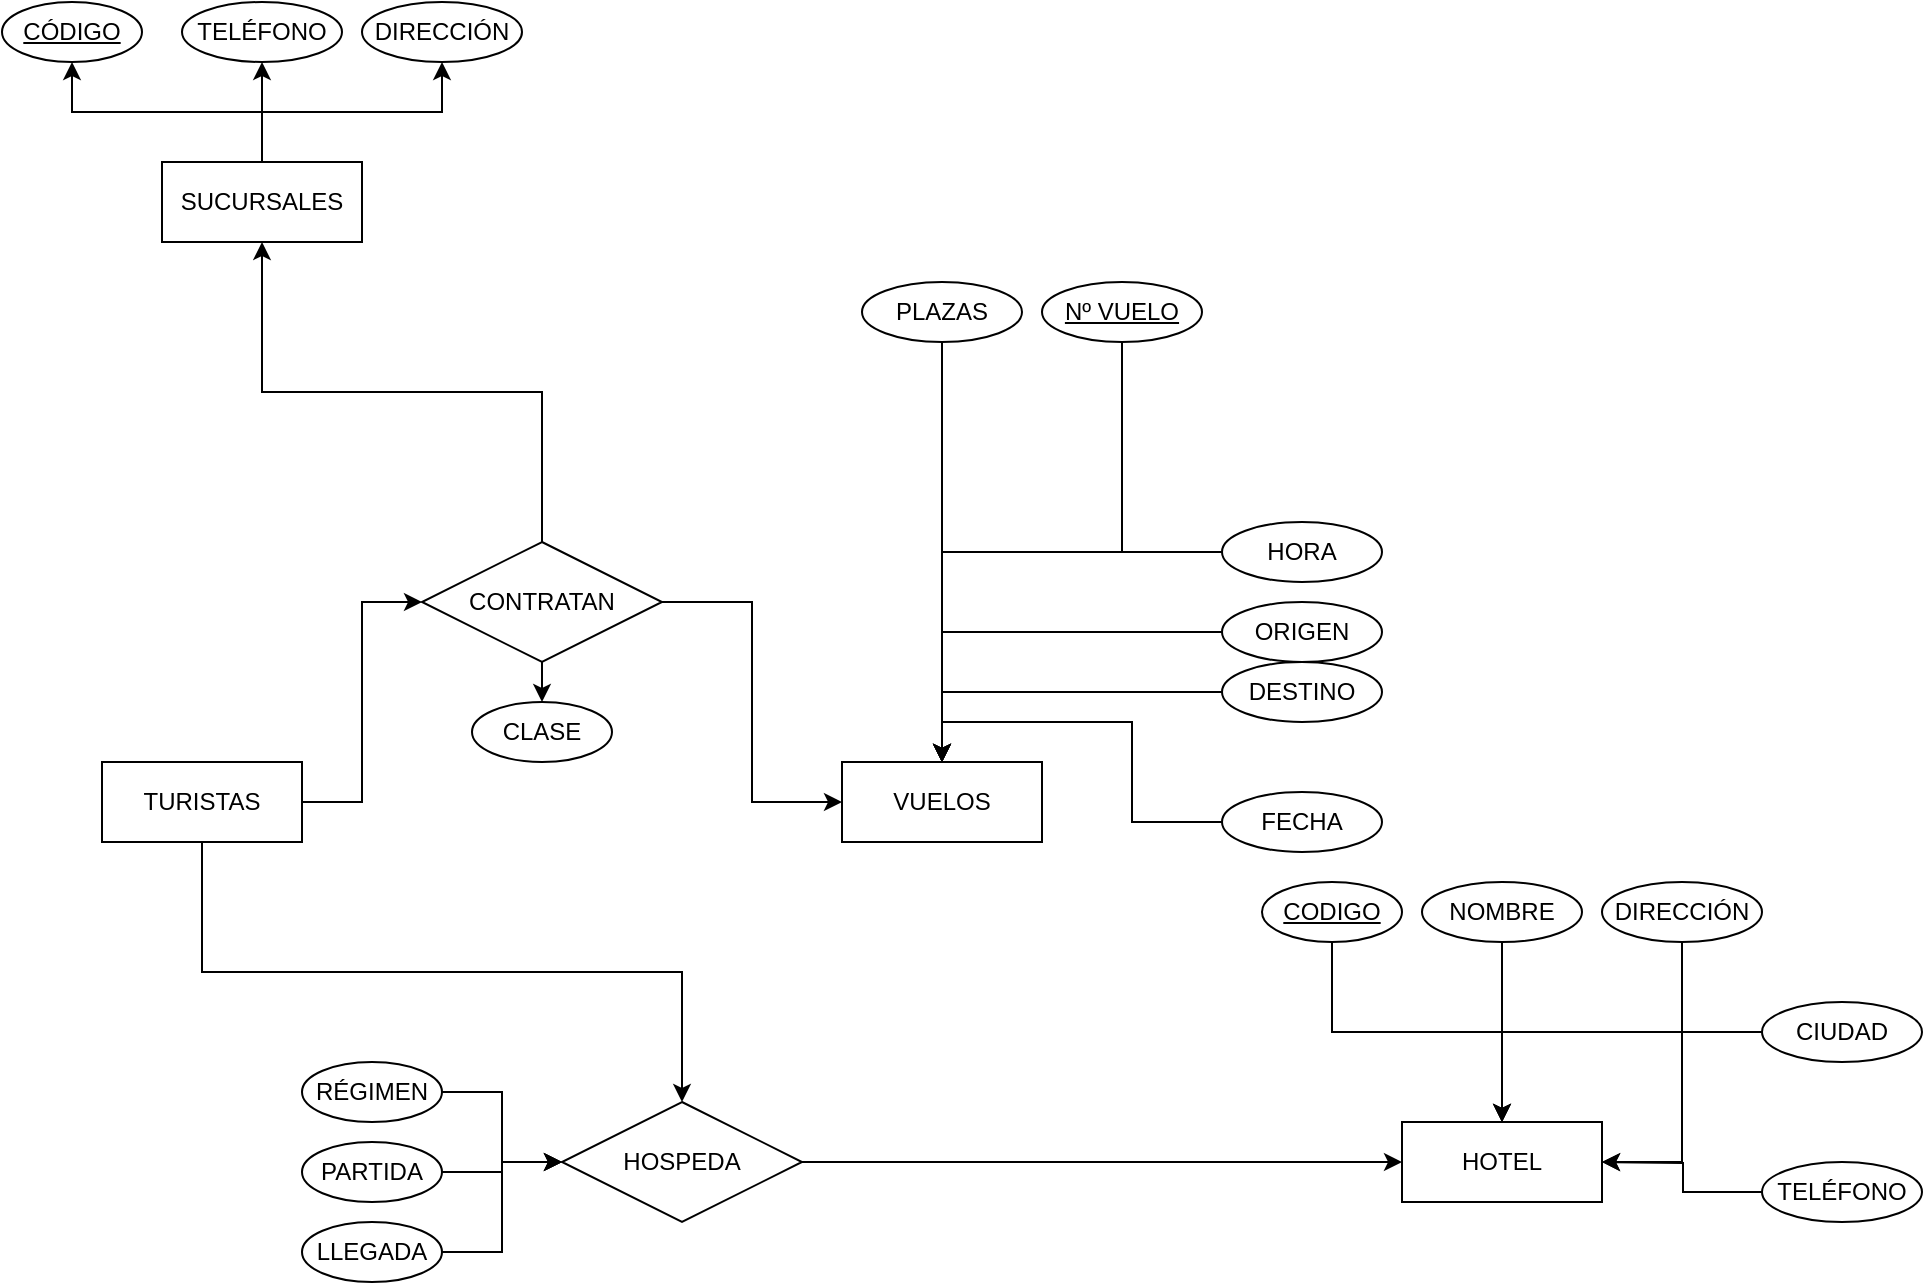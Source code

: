 <mxfile version="24.7.17">
  <diagram id="R2lEEEUBdFMjLlhIrx00" name="Page-1">
    <mxGraphModel dx="2074" dy="1196" grid="1" gridSize="10" guides="1" tooltips="1" connect="1" arrows="1" fold="1" page="1" pageScale="1" pageWidth="850" pageHeight="1100" math="0" shadow="0" extFonts="Permanent Marker^https://fonts.googleapis.com/css?family=Permanent+Marker">
      <root>
        <mxCell id="0" />
        <mxCell id="1" parent="0" />
        <mxCell id="LYkMAWIoaBzYGvGp5P5f-6" style="edgeStyle=orthogonalEdgeStyle;rounded=0;orthogonalLoop=1;jettySize=auto;html=1;exitX=0.5;exitY=0;exitDx=0;exitDy=0;entryX=0.5;entryY=1;entryDx=0;entryDy=0;" edge="1" parent="1" source="LYkMAWIoaBzYGvGp5P5f-2" target="LYkMAWIoaBzYGvGp5P5f-4">
          <mxGeometry relative="1" as="geometry" />
        </mxCell>
        <mxCell id="LYkMAWIoaBzYGvGp5P5f-7" style="edgeStyle=orthogonalEdgeStyle;rounded=0;orthogonalLoop=1;jettySize=auto;html=1;exitX=0.5;exitY=0;exitDx=0;exitDy=0;entryX=0.5;entryY=1;entryDx=0;entryDy=0;" edge="1" parent="1" source="LYkMAWIoaBzYGvGp5P5f-2" target="LYkMAWIoaBzYGvGp5P5f-5">
          <mxGeometry relative="1" as="geometry" />
        </mxCell>
        <mxCell id="LYkMAWIoaBzYGvGp5P5f-8" style="edgeStyle=orthogonalEdgeStyle;rounded=0;orthogonalLoop=1;jettySize=auto;html=1;exitX=0.5;exitY=0;exitDx=0;exitDy=0;entryX=0.5;entryY=1;entryDx=0;entryDy=0;" edge="1" parent="1" source="LYkMAWIoaBzYGvGp5P5f-2" target="LYkMAWIoaBzYGvGp5P5f-3">
          <mxGeometry relative="1" as="geometry" />
        </mxCell>
        <mxCell id="LYkMAWIoaBzYGvGp5P5f-2" value="SUCURSALES" style="whiteSpace=wrap;html=1;align=center;" vertex="1" parent="1">
          <mxGeometry x="140" y="220" width="100" height="40" as="geometry" />
        </mxCell>
        <mxCell id="LYkMAWIoaBzYGvGp5P5f-3" value="DIRECCIÓN" style="ellipse;whiteSpace=wrap;html=1;align=center;" vertex="1" parent="1">
          <mxGeometry x="240" y="140" width="80" height="30" as="geometry" />
        </mxCell>
        <mxCell id="LYkMAWIoaBzYGvGp5P5f-4" value="CÓDIGO" style="ellipse;whiteSpace=wrap;html=1;align=center;fontStyle=4;" vertex="1" parent="1">
          <mxGeometry x="60" y="140" width="70" height="30" as="geometry" />
        </mxCell>
        <mxCell id="LYkMAWIoaBzYGvGp5P5f-5" value="TELÉFONO" style="ellipse;whiteSpace=wrap;html=1;align=center;" vertex="1" parent="1">
          <mxGeometry x="150" y="140" width="80" height="30" as="geometry" />
        </mxCell>
        <mxCell id="LYkMAWIoaBzYGvGp5P5f-9" value="HOTEL" style="whiteSpace=wrap;html=1;align=center;" vertex="1" parent="1">
          <mxGeometry x="760" y="700" width="100" height="40" as="geometry" />
        </mxCell>
        <mxCell id="LYkMAWIoaBzYGvGp5P5f-21" style="edgeStyle=orthogonalEdgeStyle;rounded=0;orthogonalLoop=1;jettySize=auto;html=1;exitX=0.5;exitY=1;exitDx=0;exitDy=0;entryX=0.5;entryY=0;entryDx=0;entryDy=0;" edge="1" parent="1" source="LYkMAWIoaBzYGvGp5P5f-11" target="LYkMAWIoaBzYGvGp5P5f-9">
          <mxGeometry relative="1" as="geometry" />
        </mxCell>
        <mxCell id="LYkMAWIoaBzYGvGp5P5f-11" value="CODIGO" style="ellipse;whiteSpace=wrap;html=1;align=center;fontStyle=4;" vertex="1" parent="1">
          <mxGeometry x="690" y="580" width="70" height="30" as="geometry" />
        </mxCell>
        <mxCell id="LYkMAWIoaBzYGvGp5P5f-64" style="edgeStyle=orthogonalEdgeStyle;rounded=0;orthogonalLoop=1;jettySize=auto;html=1;exitX=0;exitY=0.5;exitDx=0;exitDy=0;" edge="1" parent="1" source="LYkMAWIoaBzYGvGp5P5f-15">
          <mxGeometry relative="1" as="geometry">
            <mxPoint x="860" y="720" as="targetPoint" />
          </mxGeometry>
        </mxCell>
        <mxCell id="LYkMAWIoaBzYGvGp5P5f-15" value="TELÉFONO" style="ellipse;whiteSpace=wrap;html=1;align=center;" vertex="1" parent="1">
          <mxGeometry x="940" y="720" width="80" height="30" as="geometry" />
        </mxCell>
        <mxCell id="LYkMAWIoaBzYGvGp5P5f-63" style="edgeStyle=orthogonalEdgeStyle;rounded=0;orthogonalLoop=1;jettySize=auto;html=1;exitX=0;exitY=0.5;exitDx=0;exitDy=0;entryX=1;entryY=0.5;entryDx=0;entryDy=0;" edge="1" parent="1" source="LYkMAWIoaBzYGvGp5P5f-17" target="LYkMAWIoaBzYGvGp5P5f-9">
          <mxGeometry relative="1" as="geometry" />
        </mxCell>
        <mxCell id="LYkMAWIoaBzYGvGp5P5f-17" value="CIUDAD" style="ellipse;whiteSpace=wrap;html=1;align=center;" vertex="1" parent="1">
          <mxGeometry x="940" y="640" width="80" height="30" as="geometry" />
        </mxCell>
        <mxCell id="LYkMAWIoaBzYGvGp5P5f-22" style="edgeStyle=orthogonalEdgeStyle;rounded=0;orthogonalLoop=1;jettySize=auto;html=1;exitX=0.5;exitY=1;exitDx=0;exitDy=0;entryX=0.5;entryY=0;entryDx=0;entryDy=0;" edge="1" parent="1" source="LYkMAWIoaBzYGvGp5P5f-18" target="LYkMAWIoaBzYGvGp5P5f-9">
          <mxGeometry relative="1" as="geometry" />
        </mxCell>
        <mxCell id="LYkMAWIoaBzYGvGp5P5f-18" value="NOMBRE" style="ellipse;whiteSpace=wrap;html=1;align=center;" vertex="1" parent="1">
          <mxGeometry x="770" y="580" width="80" height="30" as="geometry" />
        </mxCell>
        <mxCell id="LYkMAWIoaBzYGvGp5P5f-23" style="edgeStyle=orthogonalEdgeStyle;rounded=0;orthogonalLoop=1;jettySize=auto;html=1;exitX=0.5;exitY=1;exitDx=0;exitDy=0;entryX=0.5;entryY=0;entryDx=0;entryDy=0;" edge="1" parent="1" source="LYkMAWIoaBzYGvGp5P5f-19" target="LYkMAWIoaBzYGvGp5P5f-9">
          <mxGeometry relative="1" as="geometry" />
        </mxCell>
        <mxCell id="LYkMAWIoaBzYGvGp5P5f-19" value="DIRECCIÓN" style="ellipse;whiteSpace=wrap;html=1;align=center;" vertex="1" parent="1">
          <mxGeometry x="860" y="580" width="80" height="30" as="geometry" />
        </mxCell>
        <mxCell id="LYkMAWIoaBzYGvGp5P5f-30" style="edgeStyle=orthogonalEdgeStyle;rounded=0;orthogonalLoop=1;jettySize=auto;html=1;exitX=0.5;exitY=0;exitDx=0;exitDy=0;entryX=0.5;entryY=1;entryDx=0;entryDy=0;" edge="1" parent="1" source="LYkMAWIoaBzYGvGp5P5f-26" target="LYkMAWIoaBzYGvGp5P5f-2">
          <mxGeometry relative="1" as="geometry" />
        </mxCell>
        <mxCell id="LYkMAWIoaBzYGvGp5P5f-31" style="edgeStyle=orthogonalEdgeStyle;rounded=0;orthogonalLoop=1;jettySize=auto;html=1;exitX=1;exitY=0.5;exitDx=0;exitDy=0;entryX=0;entryY=0.5;entryDx=0;entryDy=0;" edge="1" parent="1" source="LYkMAWIoaBzYGvGp5P5f-26" target="LYkMAWIoaBzYGvGp5P5f-27">
          <mxGeometry relative="1" as="geometry" />
        </mxCell>
        <mxCell id="LYkMAWIoaBzYGvGp5P5f-33" style="edgeStyle=orthogonalEdgeStyle;rounded=0;orthogonalLoop=1;jettySize=auto;html=1;exitX=0.5;exitY=1;exitDx=0;exitDy=0;entryX=0.5;entryY=0;entryDx=0;entryDy=0;" edge="1" parent="1" source="LYkMAWIoaBzYGvGp5P5f-26" target="LYkMAWIoaBzYGvGp5P5f-32">
          <mxGeometry relative="1" as="geometry" />
        </mxCell>
        <mxCell id="LYkMAWIoaBzYGvGp5P5f-26" value="CONTRATAN" style="shape=rhombus;perimeter=rhombusPerimeter;whiteSpace=wrap;html=1;align=center;" vertex="1" parent="1">
          <mxGeometry x="270" y="410" width="120" height="60" as="geometry" />
        </mxCell>
        <mxCell id="LYkMAWIoaBzYGvGp5P5f-27" value="VUELOS" style="whiteSpace=wrap;html=1;align=center;" vertex="1" parent="1">
          <mxGeometry x="480" y="520" width="100" height="40" as="geometry" />
        </mxCell>
        <mxCell id="LYkMAWIoaBzYGvGp5P5f-29" style="edgeStyle=orthogonalEdgeStyle;rounded=0;orthogonalLoop=1;jettySize=auto;html=1;exitX=1;exitY=0.5;exitDx=0;exitDy=0;entryX=0;entryY=0.5;entryDx=0;entryDy=0;" edge="1" parent="1" source="LYkMAWIoaBzYGvGp5P5f-28" target="LYkMAWIoaBzYGvGp5P5f-26">
          <mxGeometry relative="1" as="geometry" />
        </mxCell>
        <mxCell id="LYkMAWIoaBzYGvGp5P5f-61" style="edgeStyle=orthogonalEdgeStyle;rounded=0;orthogonalLoop=1;jettySize=auto;html=1;exitX=0.5;exitY=1;exitDx=0;exitDy=0;entryX=0.5;entryY=0;entryDx=0;entryDy=0;" edge="1" parent="1" source="LYkMAWIoaBzYGvGp5P5f-28" target="LYkMAWIoaBzYGvGp5P5f-34">
          <mxGeometry relative="1" as="geometry" />
        </mxCell>
        <mxCell id="LYkMAWIoaBzYGvGp5P5f-28" value="TURISTAS" style="whiteSpace=wrap;html=1;align=center;" vertex="1" parent="1">
          <mxGeometry x="110" y="520" width="100" height="40" as="geometry" />
        </mxCell>
        <mxCell id="LYkMAWIoaBzYGvGp5P5f-32" value="CLASE" style="ellipse;whiteSpace=wrap;html=1;align=center;" vertex="1" parent="1">
          <mxGeometry x="295" y="490" width="70" height="30" as="geometry" />
        </mxCell>
        <mxCell id="LYkMAWIoaBzYGvGp5P5f-62" style="edgeStyle=orthogonalEdgeStyle;rounded=0;orthogonalLoop=1;jettySize=auto;html=1;exitX=1;exitY=0.5;exitDx=0;exitDy=0;entryX=0;entryY=0.5;entryDx=0;entryDy=0;" edge="1" parent="1" source="LYkMAWIoaBzYGvGp5P5f-34" target="LYkMAWIoaBzYGvGp5P5f-9">
          <mxGeometry relative="1" as="geometry" />
        </mxCell>
        <mxCell id="LYkMAWIoaBzYGvGp5P5f-34" value="HOSPEDA" style="shape=rhombus;perimeter=rhombusPerimeter;whiteSpace=wrap;html=1;align=center;" vertex="1" parent="1">
          <mxGeometry x="340" y="690" width="120" height="60" as="geometry" />
        </mxCell>
        <mxCell id="LYkMAWIoaBzYGvGp5P5f-46" style="edgeStyle=orthogonalEdgeStyle;rounded=0;orthogonalLoop=1;jettySize=auto;html=1;exitX=0.5;exitY=1;exitDx=0;exitDy=0;entryX=0.5;entryY=0;entryDx=0;entryDy=0;" edge="1" parent="1" source="LYkMAWIoaBzYGvGp5P5f-37" target="LYkMAWIoaBzYGvGp5P5f-27">
          <mxGeometry relative="1" as="geometry" />
        </mxCell>
        <mxCell id="LYkMAWIoaBzYGvGp5P5f-37" value="Nº VUELO" style="ellipse;whiteSpace=wrap;html=1;align=center;fontStyle=4;" vertex="1" parent="1">
          <mxGeometry x="580" y="280" width="80" height="30" as="geometry" />
        </mxCell>
        <mxCell id="LYkMAWIoaBzYGvGp5P5f-47" style="edgeStyle=orthogonalEdgeStyle;rounded=0;orthogonalLoop=1;jettySize=auto;html=1;exitX=0;exitY=0.5;exitDx=0;exitDy=0;entryX=0.5;entryY=0;entryDx=0;entryDy=0;" edge="1" parent="1" source="LYkMAWIoaBzYGvGp5P5f-39" target="LYkMAWIoaBzYGvGp5P5f-27">
          <mxGeometry relative="1" as="geometry" />
        </mxCell>
        <mxCell id="LYkMAWIoaBzYGvGp5P5f-39" value="FECHA" style="ellipse;whiteSpace=wrap;html=1;align=center;" vertex="1" parent="1">
          <mxGeometry x="670" y="535" width="80" height="30" as="geometry" />
        </mxCell>
        <mxCell id="LYkMAWIoaBzYGvGp5P5f-50" style="edgeStyle=orthogonalEdgeStyle;rounded=0;orthogonalLoop=1;jettySize=auto;html=1;exitX=0;exitY=0.5;exitDx=0;exitDy=0;entryX=0.5;entryY=0;entryDx=0;entryDy=0;" edge="1" parent="1" source="LYkMAWIoaBzYGvGp5P5f-40" target="LYkMAWIoaBzYGvGp5P5f-27">
          <mxGeometry relative="1" as="geometry" />
        </mxCell>
        <mxCell id="LYkMAWIoaBzYGvGp5P5f-40" value="HORA" style="ellipse;whiteSpace=wrap;html=1;align=center;" vertex="1" parent="1">
          <mxGeometry x="670" y="400" width="80" height="30" as="geometry" />
        </mxCell>
        <mxCell id="LYkMAWIoaBzYGvGp5P5f-49" style="edgeStyle=orthogonalEdgeStyle;rounded=0;orthogonalLoop=1;jettySize=auto;html=1;exitX=0;exitY=0.5;exitDx=0;exitDy=0;entryX=0.5;entryY=0;entryDx=0;entryDy=0;" edge="1" parent="1" source="LYkMAWIoaBzYGvGp5P5f-41" target="LYkMAWIoaBzYGvGp5P5f-27">
          <mxGeometry relative="1" as="geometry" />
        </mxCell>
        <mxCell id="LYkMAWIoaBzYGvGp5P5f-41" value="ORIGEN" style="ellipse;whiteSpace=wrap;html=1;align=center;" vertex="1" parent="1">
          <mxGeometry x="670" y="440" width="80" height="30" as="geometry" />
        </mxCell>
        <mxCell id="LYkMAWIoaBzYGvGp5P5f-48" style="edgeStyle=orthogonalEdgeStyle;rounded=0;orthogonalLoop=1;jettySize=auto;html=1;exitX=0;exitY=0.5;exitDx=0;exitDy=0;entryX=0.5;entryY=0;entryDx=0;entryDy=0;" edge="1" parent="1" source="LYkMAWIoaBzYGvGp5P5f-42" target="LYkMAWIoaBzYGvGp5P5f-27">
          <mxGeometry relative="1" as="geometry" />
        </mxCell>
        <mxCell id="LYkMAWIoaBzYGvGp5P5f-42" value="DESTINO" style="ellipse;whiteSpace=wrap;html=1;align=center;" vertex="1" parent="1">
          <mxGeometry x="670" y="470" width="80" height="30" as="geometry" />
        </mxCell>
        <mxCell id="LYkMAWIoaBzYGvGp5P5f-45" style="edgeStyle=orthogonalEdgeStyle;rounded=0;orthogonalLoop=1;jettySize=auto;html=1;exitX=0.5;exitY=1;exitDx=0;exitDy=0;entryX=0.5;entryY=0;entryDx=0;entryDy=0;" edge="1" parent="1" source="LYkMAWIoaBzYGvGp5P5f-43" target="LYkMAWIoaBzYGvGp5P5f-27">
          <mxGeometry relative="1" as="geometry" />
        </mxCell>
        <mxCell id="LYkMAWIoaBzYGvGp5P5f-43" value="PLAZAS" style="ellipse;whiteSpace=wrap;html=1;align=center;" vertex="1" parent="1">
          <mxGeometry x="490" y="280" width="80" height="30" as="geometry" />
        </mxCell>
        <mxCell id="LYkMAWIoaBzYGvGp5P5f-56" style="edgeStyle=orthogonalEdgeStyle;rounded=0;orthogonalLoop=1;jettySize=auto;html=1;exitX=1;exitY=0.5;exitDx=0;exitDy=0;entryX=0;entryY=0.5;entryDx=0;entryDy=0;" edge="1" parent="1" source="LYkMAWIoaBzYGvGp5P5f-53" target="LYkMAWIoaBzYGvGp5P5f-34">
          <mxGeometry relative="1" as="geometry" />
        </mxCell>
        <mxCell id="LYkMAWIoaBzYGvGp5P5f-53" value="LLEGADA" style="ellipse;whiteSpace=wrap;html=1;align=center;" vertex="1" parent="1">
          <mxGeometry x="210" y="750" width="70" height="30" as="geometry" />
        </mxCell>
        <mxCell id="LYkMAWIoaBzYGvGp5P5f-58" style="edgeStyle=orthogonalEdgeStyle;rounded=0;orthogonalLoop=1;jettySize=auto;html=1;exitX=1;exitY=0.5;exitDx=0;exitDy=0;entryX=0;entryY=0.5;entryDx=0;entryDy=0;" edge="1" parent="1" source="LYkMAWIoaBzYGvGp5P5f-54" target="LYkMAWIoaBzYGvGp5P5f-34">
          <mxGeometry relative="1" as="geometry" />
        </mxCell>
        <mxCell id="LYkMAWIoaBzYGvGp5P5f-54" value="RÉGIMEN" style="ellipse;whiteSpace=wrap;html=1;align=center;" vertex="1" parent="1">
          <mxGeometry x="210" y="670" width="70" height="30" as="geometry" />
        </mxCell>
        <mxCell id="LYkMAWIoaBzYGvGp5P5f-57" style="edgeStyle=orthogonalEdgeStyle;rounded=0;orthogonalLoop=1;jettySize=auto;html=1;exitX=1;exitY=0.5;exitDx=0;exitDy=0;entryX=0;entryY=0.5;entryDx=0;entryDy=0;" edge="1" parent="1" source="LYkMAWIoaBzYGvGp5P5f-55" target="LYkMAWIoaBzYGvGp5P5f-34">
          <mxGeometry relative="1" as="geometry" />
        </mxCell>
        <mxCell id="LYkMAWIoaBzYGvGp5P5f-55" value="PARTIDA" style="ellipse;whiteSpace=wrap;html=1;align=center;" vertex="1" parent="1">
          <mxGeometry x="210" y="710" width="70" height="30" as="geometry" />
        </mxCell>
      </root>
    </mxGraphModel>
  </diagram>
</mxfile>
